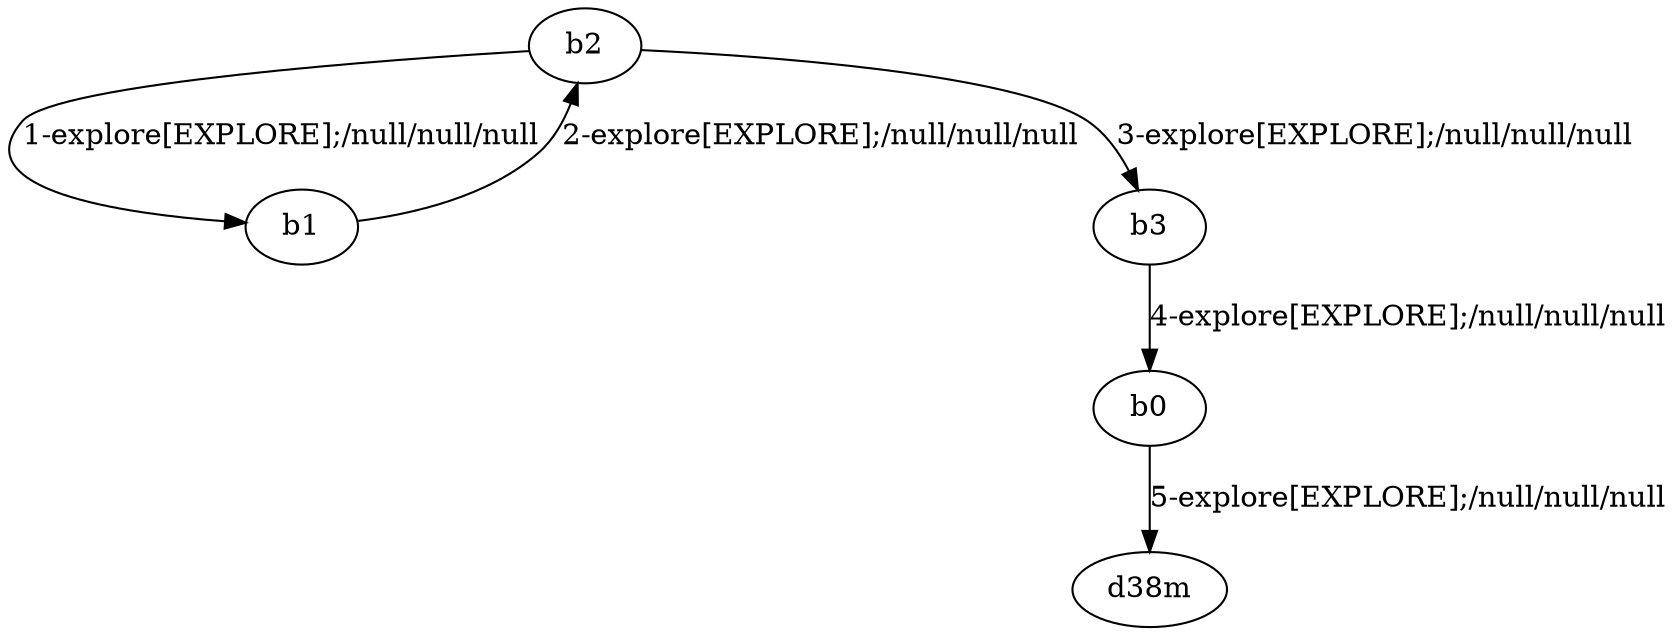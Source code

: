 # Total number of goals covered by this test: 1
# b3 --> b0

digraph g {
"b2" -> "b1" [label = "1-explore[EXPLORE];/null/null/null"];
"b1" -> "b2" [label = "2-explore[EXPLORE];/null/null/null"];
"b2" -> "b3" [label = "3-explore[EXPLORE];/null/null/null"];
"b3" -> "b0" [label = "4-explore[EXPLORE];/null/null/null"];
"b0" -> "d38m" [label = "5-explore[EXPLORE];/null/null/null"];
}